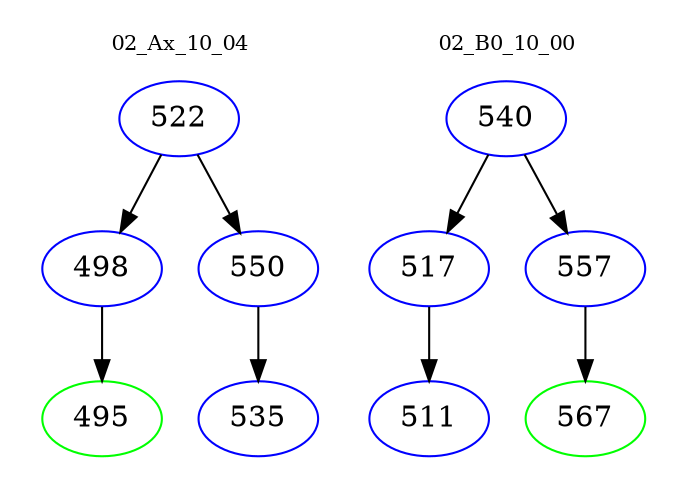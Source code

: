 digraph{
subgraph cluster_0 {
color = white
label = "02_Ax_10_04";
fontsize=10;
T0_522 [label="522", color="blue"]
T0_522 -> T0_498 [color="black"]
T0_498 [label="498", color="blue"]
T0_498 -> T0_495 [color="black"]
T0_495 [label="495", color="green"]
T0_522 -> T0_550 [color="black"]
T0_550 [label="550", color="blue"]
T0_550 -> T0_535 [color="black"]
T0_535 [label="535", color="blue"]
}
subgraph cluster_1 {
color = white
label = "02_B0_10_00";
fontsize=10;
T1_540 [label="540", color="blue"]
T1_540 -> T1_517 [color="black"]
T1_517 [label="517", color="blue"]
T1_517 -> T1_511 [color="black"]
T1_511 [label="511", color="blue"]
T1_540 -> T1_557 [color="black"]
T1_557 [label="557", color="blue"]
T1_557 -> T1_567 [color="black"]
T1_567 [label="567", color="green"]
}
}
